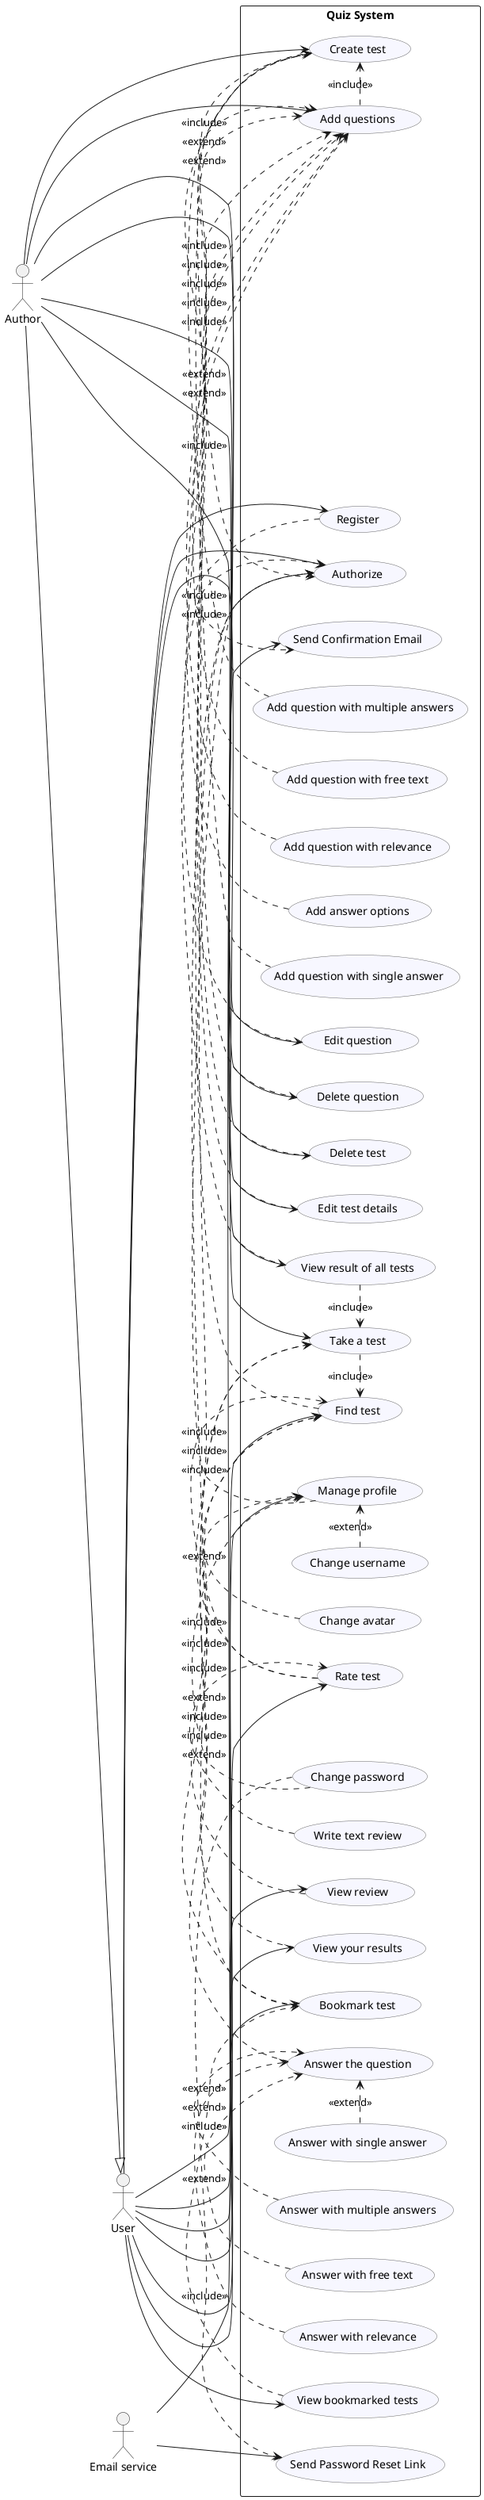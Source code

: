 @startuml
left to right direction
skinparam packageStyle rectangle
skinparam usecase {
  BorderColor #666
  BackgroundColor #F7F7FF
}


actor User
actor Author
actor "Email service" as Email


Author --|> User

rectangle "Quiz System" as System {
  usecase (Register) as UC_Register
  usecase (Authorize) as UC_Login
  usecase (Manage profile) as UC_Profile
  usecase (Change avatar) as UC_ChangeAvatar
  usecase (Change username) as UC_ChangeUsername
  usecase (Change password) as UC_ChangePassword
  usecase (Send Confirmation Email) as UC_SendConfirm
  usecase (Send Password Reset Link) as UC_SendReset


  usecase (Create test) as UC_CreateTest
  usecase (Add questions) as UC_AddQuestions
  usecase (Add question with single answer) as UC_QuestSingle
  usecase (Add question with multiple answers) as UC_QuestMultiple
  usecase (Add question with free text) as UC_QuestFree
  usecase (Add question with relevance) as UC_QuestRel
  usecase (Add answer options) as UC_AddOptions
  usecase (Edit question) as UC_EditQuestion
  usecase (Delete question) as UC_DeleteQuestion
  usecase (Edit test details) as UC_EditTestDetails
  usecase (Delete test) as UC_DeleteTest
  usecase (Find test) as UC_FindTest



  usecase (Take a test) as UC_TakeTest
  usecase (Answer the question) as UC_Answer
  usecase (Answer with single answer) as UC_AnsSingle
  usecase (Answer with multiple answers) as UC_AnsMulti
  usecase (Answer with free text) as UC_AnsFree
  usecase (Answer with relevance) as UC_AnsRel
  usecase (View your results) as UC_ViewMyResults
  usecase (View result of all tests) as UC_ViewAllResults


  usecase (Rate test) as UC_RateTest
  usecase (Write text review) as UC_WriteReview
  usecase (View review) as UC_ViewReview
  usecase (Bookmark test) as UC_Bookmark
  usecase (View bookmarked tests) as UC_ViewBookmarks
}


User --> UC_Register
User --> UC_Login
User --> UC_Profile
User --> UC_FindTest
User --> UC_TakeTest
User --> UC_ViewMyResults
User --> UC_RateTest
User --> UC_ViewReview
User --> UC_Bookmark
User --> UC_ViewBookmarks

Author --> UC_CreateTest
Author --> UC_AddQuestions
Author --> UC_EditQuestion
Author --> UC_DeleteQuestion
Author --> UC_EditTestDetails
Author --> UC_DeleteTest
Author --> UC_ViewAllResults

UC_Register .> UC_SendConfirm : <<include>>
UC_ChangePassword .> UC_SendReset : <<include>>
Email --> UC_SendConfirm
Email --> UC_SendReset

UC_TakeTest .> UC_FindTest : <<include>>
UC_FindTest .> UC_CreateTest : <<include>>
UC_CreateTest .> UC_Login : <<include>>
UC_AddQuestions .> UC_CreateTest : <<include>>
UC_QuestSingle .> UC_AddQuestions : <<extend>>
UC_QuestMultiple .> UC_AddQuestions : <<extend>>
UC_QuestFree .> UC_AddQuestions : <<extend>>
UC_QuestRel .> UC_AddQuestions : <<extend>>
UC_AddOptions .> UC_AddQuestions : <<include>>
UC_EditQuestion .> UC_AddQuestions : <<include>>
UC_DeleteQuestion .> UC_AddQuestions : <<include>>
UC_DeleteTest .> UC_CreateTest : <<include>>
UC_EditTestDetails .> UC_CreateTest : <<include>>
UC_Profile .> UC_Login : <<include>>
UC_ChangeAvatar .> UC_Profile: <<extend>>
UC_ChangeUsername .> UC_Profile: <<extend>>
UC_ChangePassword .> UC_Profile: <<extend>>
UC_WriteReview .> UC_RateTest: <<extend>>
UC_RateTest .> UC_FindTest: <<include>>
UC_RateTest .> UC_Login: <<include>>
UC_ViewReview .> UC_FindTest: <<include>>
UC_ViewMyResults .> UC_TakeTest: <<include>>
UC_ViewAllResults .> UC_TakeTest: <<include>>
UC_ViewAllResults .> UC_Login: <<include>>
UC_Answer .> UC_TakeTest : <<include>>
UC_AnsSingle .> UC_Answer : <<extend>>
UC_AnsMulti .> UC_Answer : <<extend>>
UC_AnsFree .> UC_Answer : <<extend>>
UC_AnsRel .> UC_Answer : <<extend>>
UC_Bookmark .> UC_FindTest : <<include>>
UC_Bookmark .> UC_Login : <<include>>
UC_ViewBookmarks .> UC_Bookmark : <<include>>


@enduml
